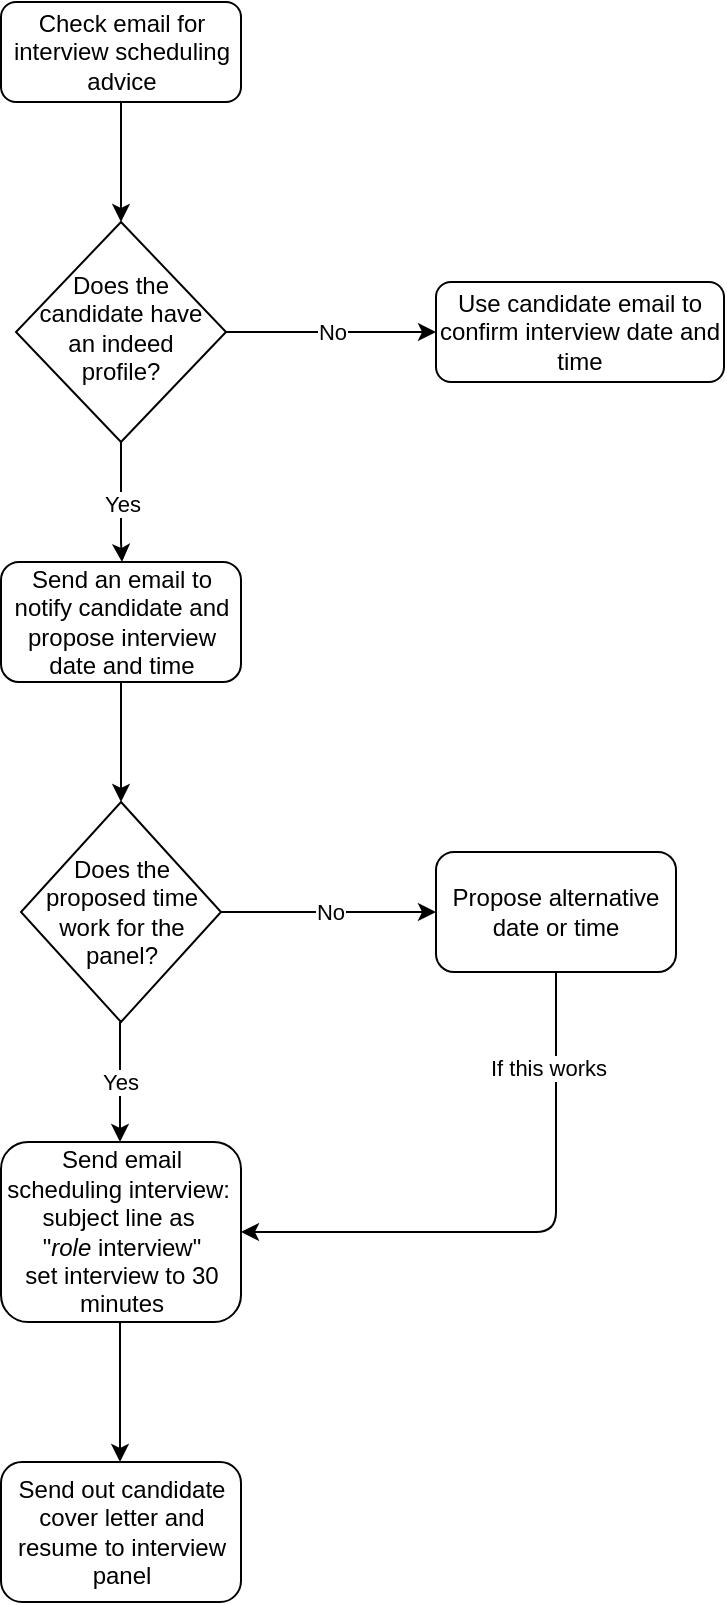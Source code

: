 <mxfile version="14.7.7" type="github">
  <diagram id="C5RBs43oDa-KdzZeNtuy" name="Page-1">
    <mxGraphModel dx="766" dy="347" grid="1" gridSize="10" guides="1" tooltips="1" connect="1" arrows="1" fold="1" page="1" pageScale="1" pageWidth="827" pageHeight="1169" math="0" shadow="0">
      <root>
        <mxCell id="WIyWlLk6GJQsqaUBKTNV-0" />
        <mxCell id="WIyWlLk6GJQsqaUBKTNV-1" parent="WIyWlLk6GJQsqaUBKTNV-0" />
        <mxCell id="ee54h3uQbGCcNJJHcLfp-8" value="" style="edgeStyle=orthogonalEdgeStyle;rounded=0;orthogonalLoop=1;jettySize=auto;html=1;" parent="WIyWlLk6GJQsqaUBKTNV-1" source="WIyWlLk6GJQsqaUBKTNV-3" target="WIyWlLk6GJQsqaUBKTNV-6" edge="1">
          <mxGeometry relative="1" as="geometry" />
        </mxCell>
        <mxCell id="WIyWlLk6GJQsqaUBKTNV-3" value="Check email for interview scheduling advice" style="rounded=1;whiteSpace=wrap;html=1;fontSize=12;glass=0;strokeWidth=1;shadow=0;" parent="WIyWlLk6GJQsqaUBKTNV-1" vertex="1">
          <mxGeometry x="172.5" y="70" width="120" height="50" as="geometry" />
        </mxCell>
        <mxCell id="ee54h3uQbGCcNJJHcLfp-7" value="No" style="edgeStyle=orthogonalEdgeStyle;rounded=0;orthogonalLoop=1;jettySize=auto;html=1;entryX=0;entryY=0.5;entryDx=0;entryDy=0;" parent="WIyWlLk6GJQsqaUBKTNV-1" source="WIyWlLk6GJQsqaUBKTNV-6" target="WIyWlLk6GJQsqaUBKTNV-7" edge="1">
          <mxGeometry relative="1" as="geometry" />
        </mxCell>
        <mxCell id="ee54h3uQbGCcNJJHcLfp-16" value="Yes" style="edgeStyle=orthogonalEdgeStyle;rounded=0;orthogonalLoop=1;jettySize=auto;html=1;" parent="WIyWlLk6GJQsqaUBKTNV-1" source="WIyWlLk6GJQsqaUBKTNV-6" target="ee54h3uQbGCcNJJHcLfp-0" edge="1">
          <mxGeometry relative="1" as="geometry">
            <Array as="points">
              <mxPoint x="233" y="340" />
              <mxPoint x="233" y="340" />
            </Array>
          </mxGeometry>
        </mxCell>
        <mxCell id="WIyWlLk6GJQsqaUBKTNV-6" value="Does the candidate have an indeed profile?" style="rhombus;whiteSpace=wrap;html=1;shadow=0;fontFamily=Helvetica;fontSize=12;align=center;strokeWidth=1;spacing=6;spacingTop=-4;" parent="WIyWlLk6GJQsqaUBKTNV-1" vertex="1">
          <mxGeometry x="180" y="180" width="105" height="110" as="geometry" />
        </mxCell>
        <mxCell id="WIyWlLk6GJQsqaUBKTNV-7" value="Use candidate email to confirm interview date and time" style="rounded=1;whiteSpace=wrap;html=1;fontSize=12;glass=0;strokeWidth=1;shadow=0;" parent="WIyWlLk6GJQsqaUBKTNV-1" vertex="1">
          <mxGeometry x="390" y="210" width="144" height="50" as="geometry" />
        </mxCell>
        <mxCell id="w2rYPm8jwvt3MDQ2ka_2-0" value="" style="edgeStyle=orthogonalEdgeStyle;rounded=0;orthogonalLoop=1;jettySize=auto;html=1;" edge="1" parent="WIyWlLk6GJQsqaUBKTNV-1" source="ee54h3uQbGCcNJJHcLfp-0" target="ee54h3uQbGCcNJJHcLfp-10">
          <mxGeometry relative="1" as="geometry" />
        </mxCell>
        <mxCell id="ee54h3uQbGCcNJJHcLfp-0" value="Send an email to notify candidate and propose interview date and time" style="rounded=1;whiteSpace=wrap;html=1;" parent="WIyWlLk6GJQsqaUBKTNV-1" vertex="1">
          <mxGeometry x="172.5" y="350" width="120" height="60" as="geometry" />
        </mxCell>
        <mxCell id="w2rYPm8jwvt3MDQ2ka_2-1" value="No" style="edgeStyle=orthogonalEdgeStyle;rounded=0;orthogonalLoop=1;jettySize=auto;html=1;" edge="1" parent="WIyWlLk6GJQsqaUBKTNV-1" source="ee54h3uQbGCcNJJHcLfp-10" target="ee54h3uQbGCcNJJHcLfp-14">
          <mxGeometry relative="1" as="geometry" />
        </mxCell>
        <mxCell id="ee54h3uQbGCcNJJHcLfp-10" value="Does the proposed time work for the panel?" style="rhombus;whiteSpace=wrap;html=1;" parent="WIyWlLk6GJQsqaUBKTNV-1" vertex="1">
          <mxGeometry x="182.5" y="470" width="100" height="110" as="geometry" />
        </mxCell>
        <mxCell id="ee54h3uQbGCcNJJHcLfp-12" value="Yes" style="endArrow=classic;html=1;" parent="WIyWlLk6GJQsqaUBKTNV-1" edge="1">
          <mxGeometry width="50" height="50" relative="1" as="geometry">
            <mxPoint x="232" y="580" as="sourcePoint" />
            <mxPoint x="232" y="640" as="targetPoint" />
          </mxGeometry>
        </mxCell>
        <mxCell id="ee54h3uQbGCcNJJHcLfp-13" value="Send email scheduling interview:&amp;nbsp;&lt;br&gt;subject line as&amp;nbsp;&lt;br&gt;&amp;nbsp;&quot;&lt;i&gt;role&lt;/i&gt; interview&quot;&amp;nbsp;&lt;br&gt;set interview to 30 minutes" style="rounded=1;whiteSpace=wrap;html=1;" parent="WIyWlLk6GJQsqaUBKTNV-1" vertex="1">
          <mxGeometry x="172.5" y="640" width="120" height="90" as="geometry" />
        </mxCell>
        <mxCell id="ee54h3uQbGCcNJJHcLfp-14" value="Propose alternative date or time" style="rounded=1;whiteSpace=wrap;html=1;" parent="WIyWlLk6GJQsqaUBKTNV-1" vertex="1">
          <mxGeometry x="390" y="495" width="120" height="60" as="geometry" />
        </mxCell>
        <mxCell id="ee54h3uQbGCcNJJHcLfp-17" value="" style="endArrow=classic;html=1;" parent="WIyWlLk6GJQsqaUBKTNV-1" edge="1">
          <mxGeometry width="50" height="50" relative="1" as="geometry">
            <mxPoint x="232" y="730" as="sourcePoint" />
            <mxPoint x="232" y="800" as="targetPoint" />
          </mxGeometry>
        </mxCell>
        <mxCell id="ee54h3uQbGCcNJJHcLfp-18" value="Send out candidate cover letter and resume to interview panel" style="rounded=1;whiteSpace=wrap;html=1;" parent="WIyWlLk6GJQsqaUBKTNV-1" vertex="1">
          <mxGeometry x="172.5" y="800" width="120" height="70" as="geometry" />
        </mxCell>
        <mxCell id="ee54h3uQbGCcNJJHcLfp-19" value="" style="endArrow=classic;html=1;entryX=1;entryY=0.5;entryDx=0;entryDy=0;" parent="WIyWlLk6GJQsqaUBKTNV-1" source="ee54h3uQbGCcNJJHcLfp-14" target="ee54h3uQbGCcNJJHcLfp-13" edge="1">
          <mxGeometry width="50" height="50" relative="1" as="geometry">
            <mxPoint x="390" y="740" as="sourcePoint" />
            <mxPoint x="448" y="690" as="targetPoint" />
            <Array as="points">
              <mxPoint x="450" y="685" />
            </Array>
          </mxGeometry>
        </mxCell>
        <mxCell id="ee54h3uQbGCcNJJHcLfp-21" value="If this works" style="edgeLabel;html=1;align=center;verticalAlign=middle;resizable=0;points=[];" connectable="0" vertex="1" parent="ee54h3uQbGCcNJJHcLfp-19">
          <mxGeometry x="-0.668" y="-4" relative="1" as="geometry">
            <mxPoint as="offset" />
          </mxGeometry>
        </mxCell>
      </root>
    </mxGraphModel>
  </diagram>
</mxfile>

